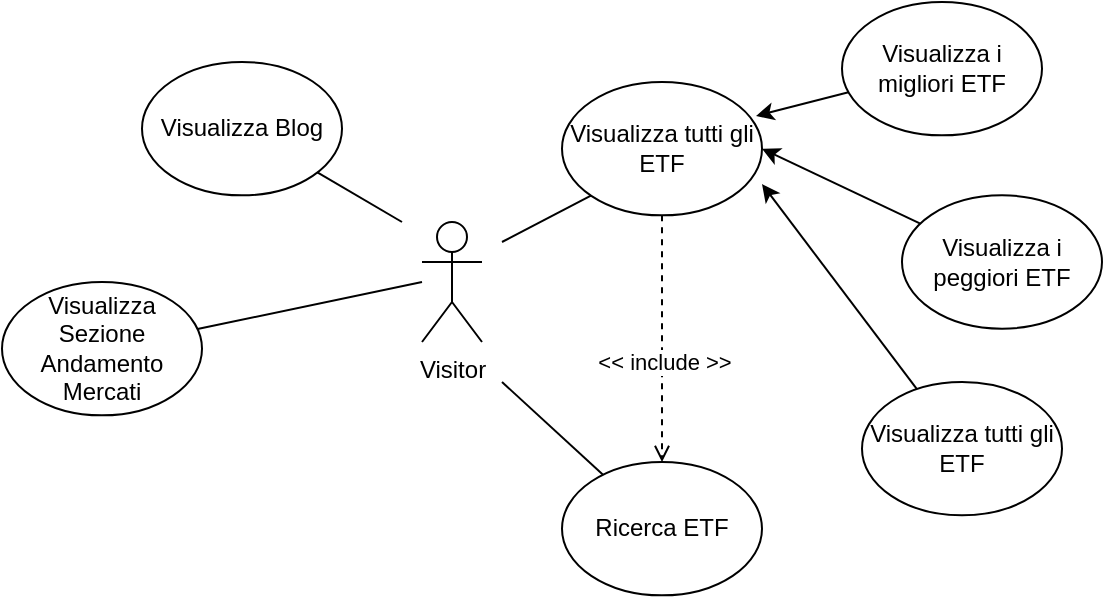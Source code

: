 <mxfile version="21.6.3" type="github">
  <diagram name="Page-1" id="qGN-IbYMMZTXBo537_Dv">
    <mxGraphModel dx="1183" dy="676" grid="1" gridSize="10" guides="1" tooltips="1" connect="1" arrows="1" fold="1" page="1" pageScale="1" pageWidth="827" pageHeight="1169" math="0" shadow="0">
      <root>
        <mxCell id="0" />
        <mxCell id="1" parent="0" />
        <mxCell id="_YuJRCnfqo2RyKWgsc50-1" value="Visitor" style="shape=umlActor;verticalLabelPosition=bottom;verticalAlign=top;html=1;outlineConnect=0;" vertex="1" parent="1">
          <mxGeometry x="330" y="120" width="30" height="60" as="geometry" />
        </mxCell>
        <mxCell id="_YuJRCnfqo2RyKWgsc50-18" style="rounded=0;orthogonalLoop=1;jettySize=auto;html=1;endArrow=none;endFill=0;" edge="1" parent="1" source="_YuJRCnfqo2RyKWgsc50-2">
          <mxGeometry relative="1" as="geometry">
            <mxPoint x="320" y="120" as="targetPoint" />
          </mxGeometry>
        </mxCell>
        <mxCell id="_YuJRCnfqo2RyKWgsc50-2" value="Visualizza Blog" style="ellipse;whiteSpace=wrap;html=1;" vertex="1" parent="1">
          <mxGeometry x="190" y="40" width="100" height="66.67" as="geometry" />
        </mxCell>
        <mxCell id="_YuJRCnfqo2RyKWgsc50-15" style="edgeStyle=orthogonalEdgeStyle;rounded=0;orthogonalLoop=1;jettySize=auto;html=1;entryX=0.5;entryY=0;entryDx=0;entryDy=0;dashed=1;endArrow=open;endFill=0;" edge="1" parent="1" source="_YuJRCnfqo2RyKWgsc50-4" target="_YuJRCnfqo2RyKWgsc50-13">
          <mxGeometry relative="1" as="geometry" />
        </mxCell>
        <mxCell id="_YuJRCnfqo2RyKWgsc50-16" value="&amp;lt;&amp;lt; include &amp;gt;&amp;gt;" style="edgeLabel;html=1;align=center;verticalAlign=middle;resizable=0;points=[];" vertex="1" connectable="0" parent="_YuJRCnfqo2RyKWgsc50-15">
          <mxGeometry x="0.189" y="1" relative="1" as="geometry">
            <mxPoint as="offset" />
          </mxGeometry>
        </mxCell>
        <mxCell id="_YuJRCnfqo2RyKWgsc50-19" style="rounded=0;orthogonalLoop=1;jettySize=auto;html=1;exitX=0;exitY=1;exitDx=0;exitDy=0;strokeColor=none;endArrow=none;endFill=0;" edge="1" parent="1" source="_YuJRCnfqo2RyKWgsc50-4">
          <mxGeometry relative="1" as="geometry">
            <mxPoint x="370" y="140" as="targetPoint" />
          </mxGeometry>
        </mxCell>
        <mxCell id="_YuJRCnfqo2RyKWgsc50-20" style="rounded=0;orthogonalLoop=1;jettySize=auto;html=1;exitX=0;exitY=1;exitDx=0;exitDy=0;endArrow=none;endFill=0;" edge="1" parent="1" source="_YuJRCnfqo2RyKWgsc50-4">
          <mxGeometry relative="1" as="geometry">
            <mxPoint x="370" y="130" as="targetPoint" />
          </mxGeometry>
        </mxCell>
        <mxCell id="_YuJRCnfqo2RyKWgsc50-4" value="Visualizza tutti gli ETF" style="ellipse;whiteSpace=wrap;html=1;" vertex="1" parent="1">
          <mxGeometry x="400" y="50" width="100" height="66.67" as="geometry" />
        </mxCell>
        <mxCell id="_YuJRCnfqo2RyKWgsc50-10" style="rounded=0;orthogonalLoop=1;jettySize=auto;html=1;entryX=0.97;entryY=0.255;entryDx=0;entryDy=0;entryPerimeter=0;" edge="1" parent="1" source="_YuJRCnfqo2RyKWgsc50-6" target="_YuJRCnfqo2RyKWgsc50-4">
          <mxGeometry relative="1" as="geometry" />
        </mxCell>
        <mxCell id="_YuJRCnfqo2RyKWgsc50-6" value="Visualizza i migliori ETF" style="ellipse;whiteSpace=wrap;html=1;" vertex="1" parent="1">
          <mxGeometry x="540" y="10" width="100" height="66.67" as="geometry" />
        </mxCell>
        <mxCell id="_YuJRCnfqo2RyKWgsc50-11" style="rounded=0;orthogonalLoop=1;jettySize=auto;html=1;entryX=1;entryY=0.5;entryDx=0;entryDy=0;" edge="1" parent="1" source="_YuJRCnfqo2RyKWgsc50-7" target="_YuJRCnfqo2RyKWgsc50-4">
          <mxGeometry relative="1" as="geometry" />
        </mxCell>
        <mxCell id="_YuJRCnfqo2RyKWgsc50-7" value="Visualizza i peggiori ETF" style="ellipse;whiteSpace=wrap;html=1;" vertex="1" parent="1">
          <mxGeometry x="570" y="106.67" width="100" height="66.67" as="geometry" />
        </mxCell>
        <mxCell id="_YuJRCnfqo2RyKWgsc50-12" style="rounded=0;orthogonalLoop=1;jettySize=auto;html=1;entryX=1;entryY=0.765;entryDx=0;entryDy=0;entryPerimeter=0;" edge="1" parent="1" source="_YuJRCnfqo2RyKWgsc50-8" target="_YuJRCnfqo2RyKWgsc50-4">
          <mxGeometry relative="1" as="geometry" />
        </mxCell>
        <mxCell id="_YuJRCnfqo2RyKWgsc50-8" value="Visualizza tutti gli ETF" style="ellipse;whiteSpace=wrap;html=1;" vertex="1" parent="1">
          <mxGeometry x="550" y="200" width="100" height="66.67" as="geometry" />
        </mxCell>
        <mxCell id="_YuJRCnfqo2RyKWgsc50-17" style="rounded=0;orthogonalLoop=1;jettySize=auto;html=1;endArrow=none;endFill=0;" edge="1" parent="1" source="_YuJRCnfqo2RyKWgsc50-9">
          <mxGeometry relative="1" as="geometry">
            <mxPoint x="330" y="150" as="targetPoint" />
          </mxGeometry>
        </mxCell>
        <mxCell id="_YuJRCnfqo2RyKWgsc50-9" value="Visualizza Sezione Andamento Mercati" style="ellipse;whiteSpace=wrap;html=1;" vertex="1" parent="1">
          <mxGeometry x="120" y="150" width="100" height="66.67" as="geometry" />
        </mxCell>
        <mxCell id="_YuJRCnfqo2RyKWgsc50-14" style="rounded=0;orthogonalLoop=1;jettySize=auto;html=1;endArrow=none;endFill=0;" edge="1" parent="1" source="_YuJRCnfqo2RyKWgsc50-13">
          <mxGeometry relative="1" as="geometry">
            <mxPoint x="370" y="200" as="targetPoint" />
          </mxGeometry>
        </mxCell>
        <mxCell id="_YuJRCnfqo2RyKWgsc50-13" value="Ricerca ETF" style="ellipse;whiteSpace=wrap;html=1;" vertex="1" parent="1">
          <mxGeometry x="400" y="240" width="100" height="66.67" as="geometry" />
        </mxCell>
      </root>
    </mxGraphModel>
  </diagram>
</mxfile>
